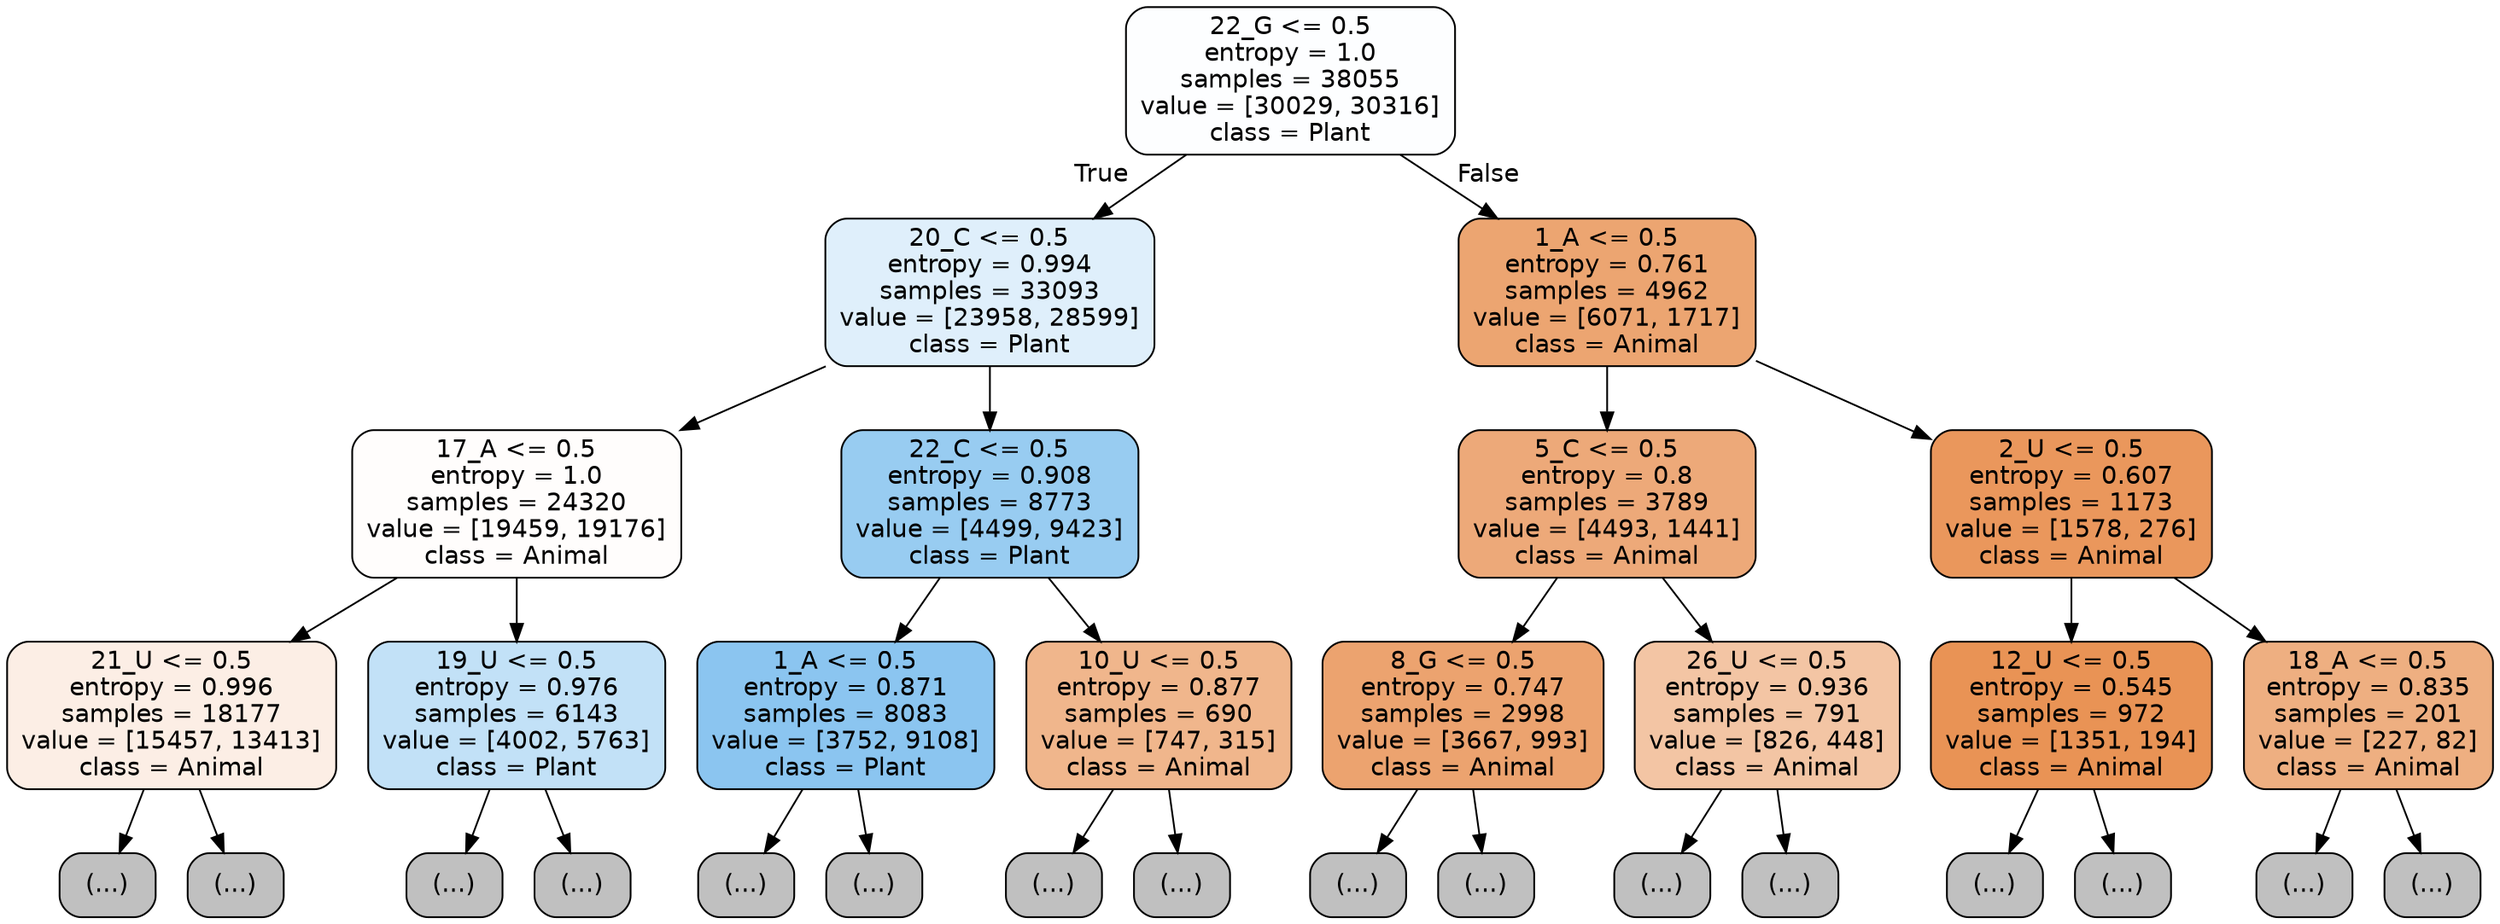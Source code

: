 digraph Tree {
node [shape=box, style="filled, rounded", color="black", fontname="helvetica"] ;
edge [fontname="helvetica"] ;
0 [label="22_G <= 0.5\nentropy = 1.0\nsamples = 38055\nvalue = [30029, 30316]\nclass = Plant", fillcolor="#fdfeff"] ;
1 [label="20_C <= 0.5\nentropy = 0.994\nsamples = 33093\nvalue = [23958, 28599]\nclass = Plant", fillcolor="#dfeffb"] ;
0 -> 1 [labeldistance=2.5, labelangle=45, headlabel="True"] ;
2 [label="17_A <= 0.5\nentropy = 1.0\nsamples = 24320\nvalue = [19459, 19176]\nclass = Animal", fillcolor="#fffdfc"] ;
1 -> 2 ;
3 [label="21_U <= 0.5\nentropy = 0.996\nsamples = 18177\nvalue = [15457, 13413]\nclass = Animal", fillcolor="#fceee5"] ;
2 -> 3 ;
4 [label="(...)", fillcolor="#C0C0C0"] ;
3 -> 4 ;
7239 [label="(...)", fillcolor="#C0C0C0"] ;
3 -> 7239 ;
8886 [label="19_U <= 0.5\nentropy = 0.976\nsamples = 6143\nvalue = [4002, 5763]\nclass = Plant", fillcolor="#c2e1f7"] ;
2 -> 8886 ;
8887 [label="(...)", fillcolor="#C0C0C0"] ;
8886 -> 8887 ;
10820 [label="(...)", fillcolor="#C0C0C0"] ;
8886 -> 10820 ;
11483 [label="22_C <= 0.5\nentropy = 0.908\nsamples = 8773\nvalue = [4499, 9423]\nclass = Plant", fillcolor="#98ccf1"] ;
1 -> 11483 ;
11484 [label="1_A <= 0.5\nentropy = 0.871\nsamples = 8083\nvalue = [3752, 9108]\nclass = Plant", fillcolor="#8bc5f0"] ;
11483 -> 11484 ;
11485 [label="(...)", fillcolor="#C0C0C0"] ;
11484 -> 11485 ;
13724 [label="(...)", fillcolor="#C0C0C0"] ;
11484 -> 13724 ;
14395 [label="10_U <= 0.5\nentropy = 0.877\nsamples = 690\nvalue = [747, 315]\nclass = Animal", fillcolor="#f0b68c"] ;
11483 -> 14395 ;
14396 [label="(...)", fillcolor="#C0C0C0"] ;
14395 -> 14396 ;
14699 [label="(...)", fillcolor="#C0C0C0"] ;
14395 -> 14699 ;
14788 [label="1_A <= 0.5\nentropy = 0.761\nsamples = 4962\nvalue = [6071, 1717]\nclass = Animal", fillcolor="#eca571"] ;
0 -> 14788 [labeldistance=2.5, labelangle=-45, headlabel="False"] ;
14789 [label="5_C <= 0.5\nentropy = 0.8\nsamples = 3789\nvalue = [4493, 1441]\nclass = Animal", fillcolor="#eda979"] ;
14788 -> 14789 ;
14790 [label="8_G <= 0.5\nentropy = 0.747\nsamples = 2998\nvalue = [3667, 993]\nclass = Animal", fillcolor="#eca36f"] ;
14789 -> 14790 ;
14791 [label="(...)", fillcolor="#C0C0C0"] ;
14790 -> 14791 ;
15612 [label="(...)", fillcolor="#C0C0C0"] ;
14790 -> 15612 ;
15965 [label="26_U <= 0.5\nentropy = 0.936\nsamples = 791\nvalue = [826, 448]\nclass = Animal", fillcolor="#f3c5a4"] ;
14789 -> 15965 ;
15966 [label="(...)", fillcolor="#C0C0C0"] ;
15965 -> 15966 ;
16311 [label="(...)", fillcolor="#C0C0C0"] ;
15965 -> 16311 ;
16312 [label="2_U <= 0.5\nentropy = 0.607\nsamples = 1173\nvalue = [1578, 276]\nclass = Animal", fillcolor="#ea975c"] ;
14788 -> 16312 ;
16313 [label="12_U <= 0.5\nentropy = 0.545\nsamples = 972\nvalue = [1351, 194]\nclass = Animal", fillcolor="#e99355"] ;
16312 -> 16313 ;
16314 [label="(...)", fillcolor="#C0C0C0"] ;
16313 -> 16314 ;
16557 [label="(...)", fillcolor="#C0C0C0"] ;
16313 -> 16557 ;
16638 [label="18_A <= 0.5\nentropy = 0.835\nsamples = 201\nvalue = [227, 82]\nclass = Animal", fillcolor="#eeaf81"] ;
16312 -> 16638 ;
16639 [label="(...)", fillcolor="#C0C0C0"] ;
16638 -> 16639 ;
16718 [label="(...)", fillcolor="#C0C0C0"] ;
16638 -> 16718 ;
}
